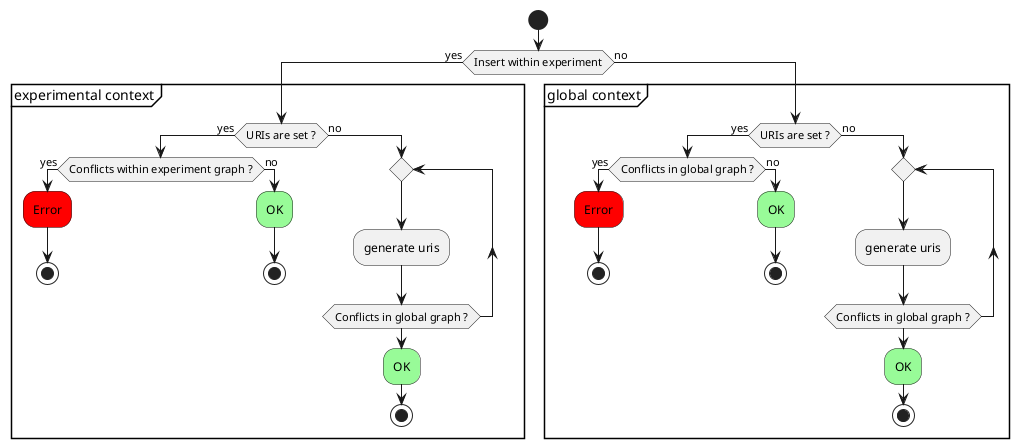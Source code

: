 @startuml
'https://plantuml.com/activity-diagram-beta

!$CONFLICT  = "Conflicts within experiment graph ?"
!$CONFLICT_GLOBAL  = "Conflicts in global graph ?"
!$GENERATE_URI = "generate uris"
!$URI_ARE_SET = "URIs are set ?"
!$OK = "#palegreen:OK"
!$ERROR = "#red:Error"

start

if (Insert within experiment) then (yes)
    partition "experimental context" {
        if ($URI_ARE_SET) then (yes)
              if ($CONFLICT) then (yes)
                 $ERROR;
                stop
              else (no)
                  $OK;
                  stop;
              endif
            else (no)
                repeat
                    :$GENERATE_URI;
                repeat while ($CONFLICT_GLOBAL)
                $OK;
                stop;
            endif
    }
else (no)
     partition "global context" {
        if ($URI_ARE_SET) then (yes)
            if ($CONFLICT_GLOBAL) then (yes)
                $ERROR;
                stop
            else (no)
                $OK;
                stop;
            endif
        else (no)
            repeat
               :$GENERATE_URI;
            repeat while ($CONFLICT_GLOBAL)
            $OK;
            stop;
        endif
     }
endif
@enduml
